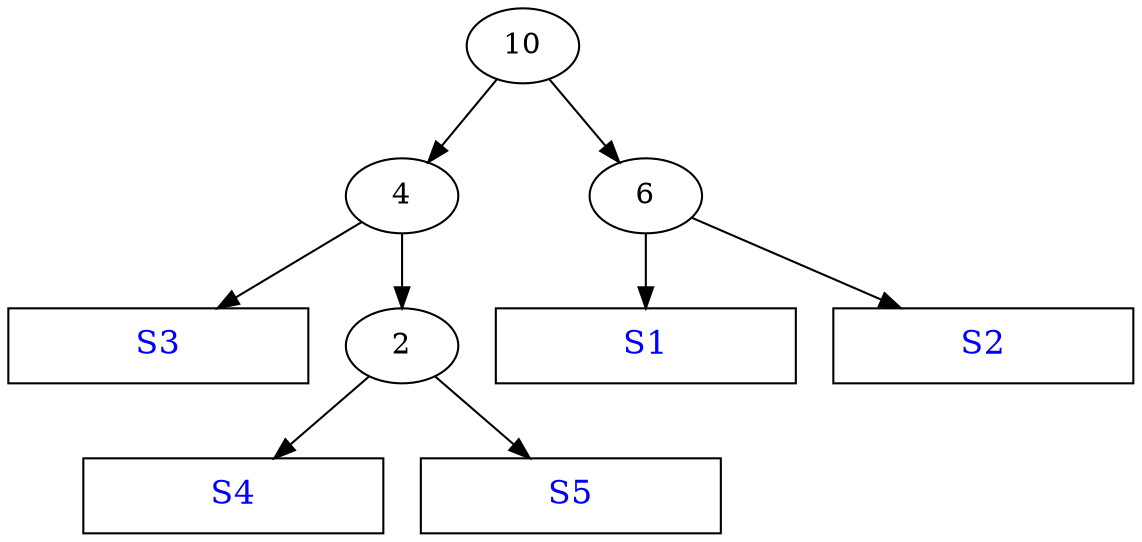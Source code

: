digraph G {
	N1 [label="S1", fontcolor=blue, fontsize=16, width=2, shape=box];
	N2 [label="S2", fontcolor=blue, fontsize=16, width=2, shape=box];
	N3 [label="S3", fontcolor=blue, fontsize=16, width=2, shape=box];
	N4 [label="S4", fontcolor=blue, fontsize=16, width=2, shape=box];
	N5 [label="S5", fontcolor=blue, fontsize=16, width=2, shape=box];

	E1 [label="2"];
	E1 -> N4;
	E1 -> N5;

	E2 [label="4"];
	E2 -> E1;
	E2 -> N3;

	E3 [label="6"];
	E3 -> N1;
	E3 -> N2;

	E4 [label="10"];
	E4 -> E2;
	E4 -> E3;
}
